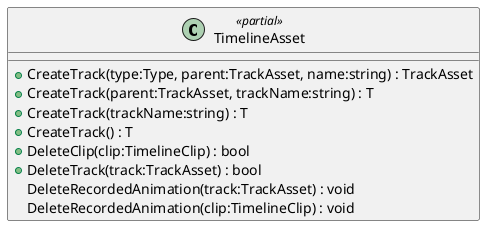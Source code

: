 @startuml
class TimelineAsset <<partial>> {
    + CreateTrack(type:Type, parent:TrackAsset, name:string) : TrackAsset
    + CreateTrack(parent:TrackAsset, trackName:string) : T
    + CreateTrack(trackName:string) : T
    + CreateTrack() : T
    + DeleteClip(clip:TimelineClip) : bool
    + DeleteTrack(track:TrackAsset) : bool
    DeleteRecordedAnimation(track:TrackAsset) : void
    DeleteRecordedAnimation(clip:TimelineClip) : void
}
@enduml
